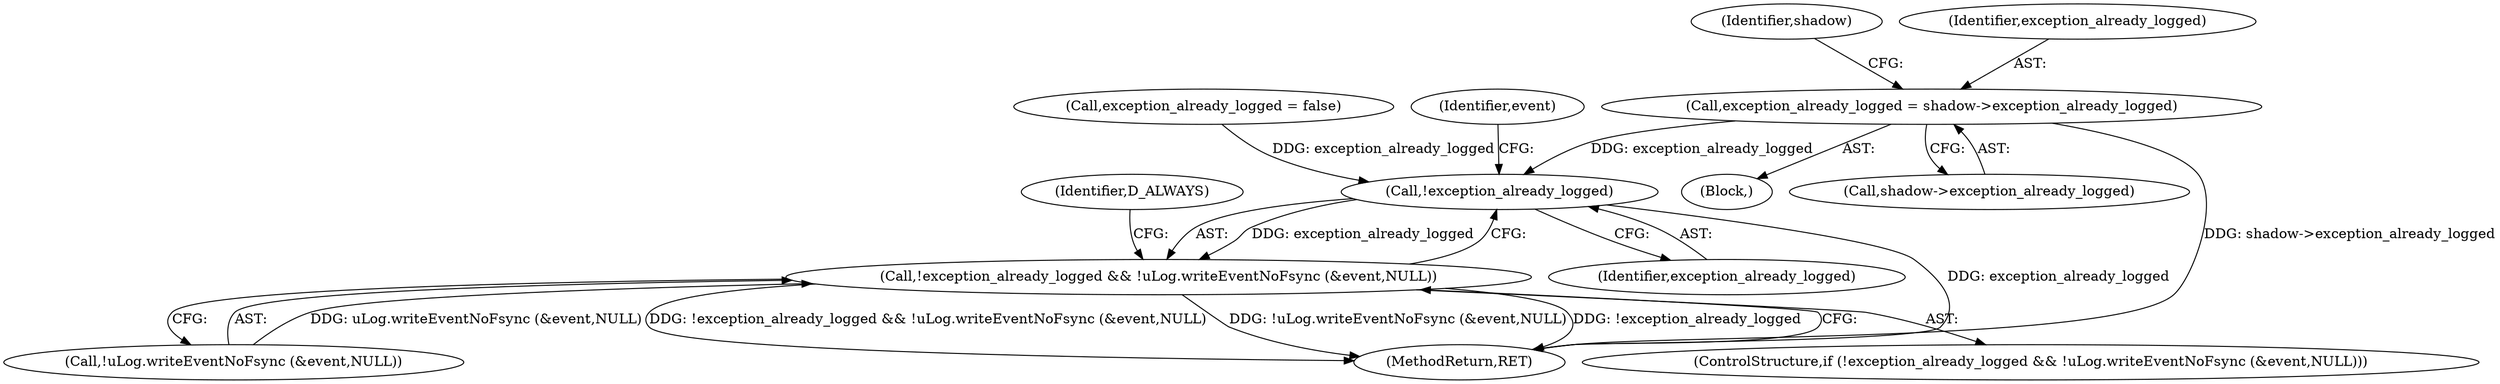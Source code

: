 digraph "0_htcondor_5e5571d1a431eb3c61977b6dd6ec90186ef79867_5@API" {
"1000136" [label="(Call,exception_already_logged = shadow->exception_already_logged)"];
"1000165" [label="(Call,!exception_already_logged)"];
"1000164" [label="(Call,!exception_already_logged && !uLog.writeEventNoFsync (&event,NULL))"];
"1000121" [label="(Block,)"];
"1000138" [label="(Call,shadow->exception_already_logged)"];
"1000166" [label="(Identifier,exception_already_logged)"];
"1000174" [label="(Identifier,D_ALWAYS)"];
"1000165" [label="(Call,!exception_already_logged)"];
"1000136" [label="(Call,exception_already_logged = shadow->exception_already_logged)"];
"1000143" [label="(Identifier,shadow)"];
"1000164" [label="(Call,!exception_already_logged && !uLog.writeEventNoFsync (&event,NULL))"];
"1000105" [label="(Call,exception_already_logged = false)"];
"1000170" [label="(Identifier,event)"];
"1000167" [label="(Call,!uLog.writeEventNoFsync (&event,NULL))"];
"1000176" [label="(MethodReturn,RET)"];
"1000137" [label="(Identifier,exception_already_logged)"];
"1000163" [label="(ControlStructure,if (!exception_already_logged && !uLog.writeEventNoFsync (&event,NULL)))"];
"1000136" -> "1000121"  [label="AST: "];
"1000136" -> "1000138"  [label="CFG: "];
"1000137" -> "1000136"  [label="AST: "];
"1000138" -> "1000136"  [label="AST: "];
"1000143" -> "1000136"  [label="CFG: "];
"1000136" -> "1000176"  [label="DDG: shadow->exception_already_logged"];
"1000136" -> "1000165"  [label="DDG: exception_already_logged"];
"1000165" -> "1000164"  [label="AST: "];
"1000165" -> "1000166"  [label="CFG: "];
"1000166" -> "1000165"  [label="AST: "];
"1000170" -> "1000165"  [label="CFG: "];
"1000164" -> "1000165"  [label="CFG: "];
"1000165" -> "1000176"  [label="DDG: exception_already_logged"];
"1000165" -> "1000164"  [label="DDG: exception_already_logged"];
"1000105" -> "1000165"  [label="DDG: exception_already_logged"];
"1000164" -> "1000163"  [label="AST: "];
"1000164" -> "1000167"  [label="CFG: "];
"1000167" -> "1000164"  [label="AST: "];
"1000174" -> "1000164"  [label="CFG: "];
"1000176" -> "1000164"  [label="CFG: "];
"1000164" -> "1000176"  [label="DDG: !exception_already_logged && !uLog.writeEventNoFsync (&event,NULL)"];
"1000164" -> "1000176"  [label="DDG: !uLog.writeEventNoFsync (&event,NULL)"];
"1000164" -> "1000176"  [label="DDG: !exception_already_logged"];
"1000167" -> "1000164"  [label="DDG: uLog.writeEventNoFsync (&event,NULL)"];
}

